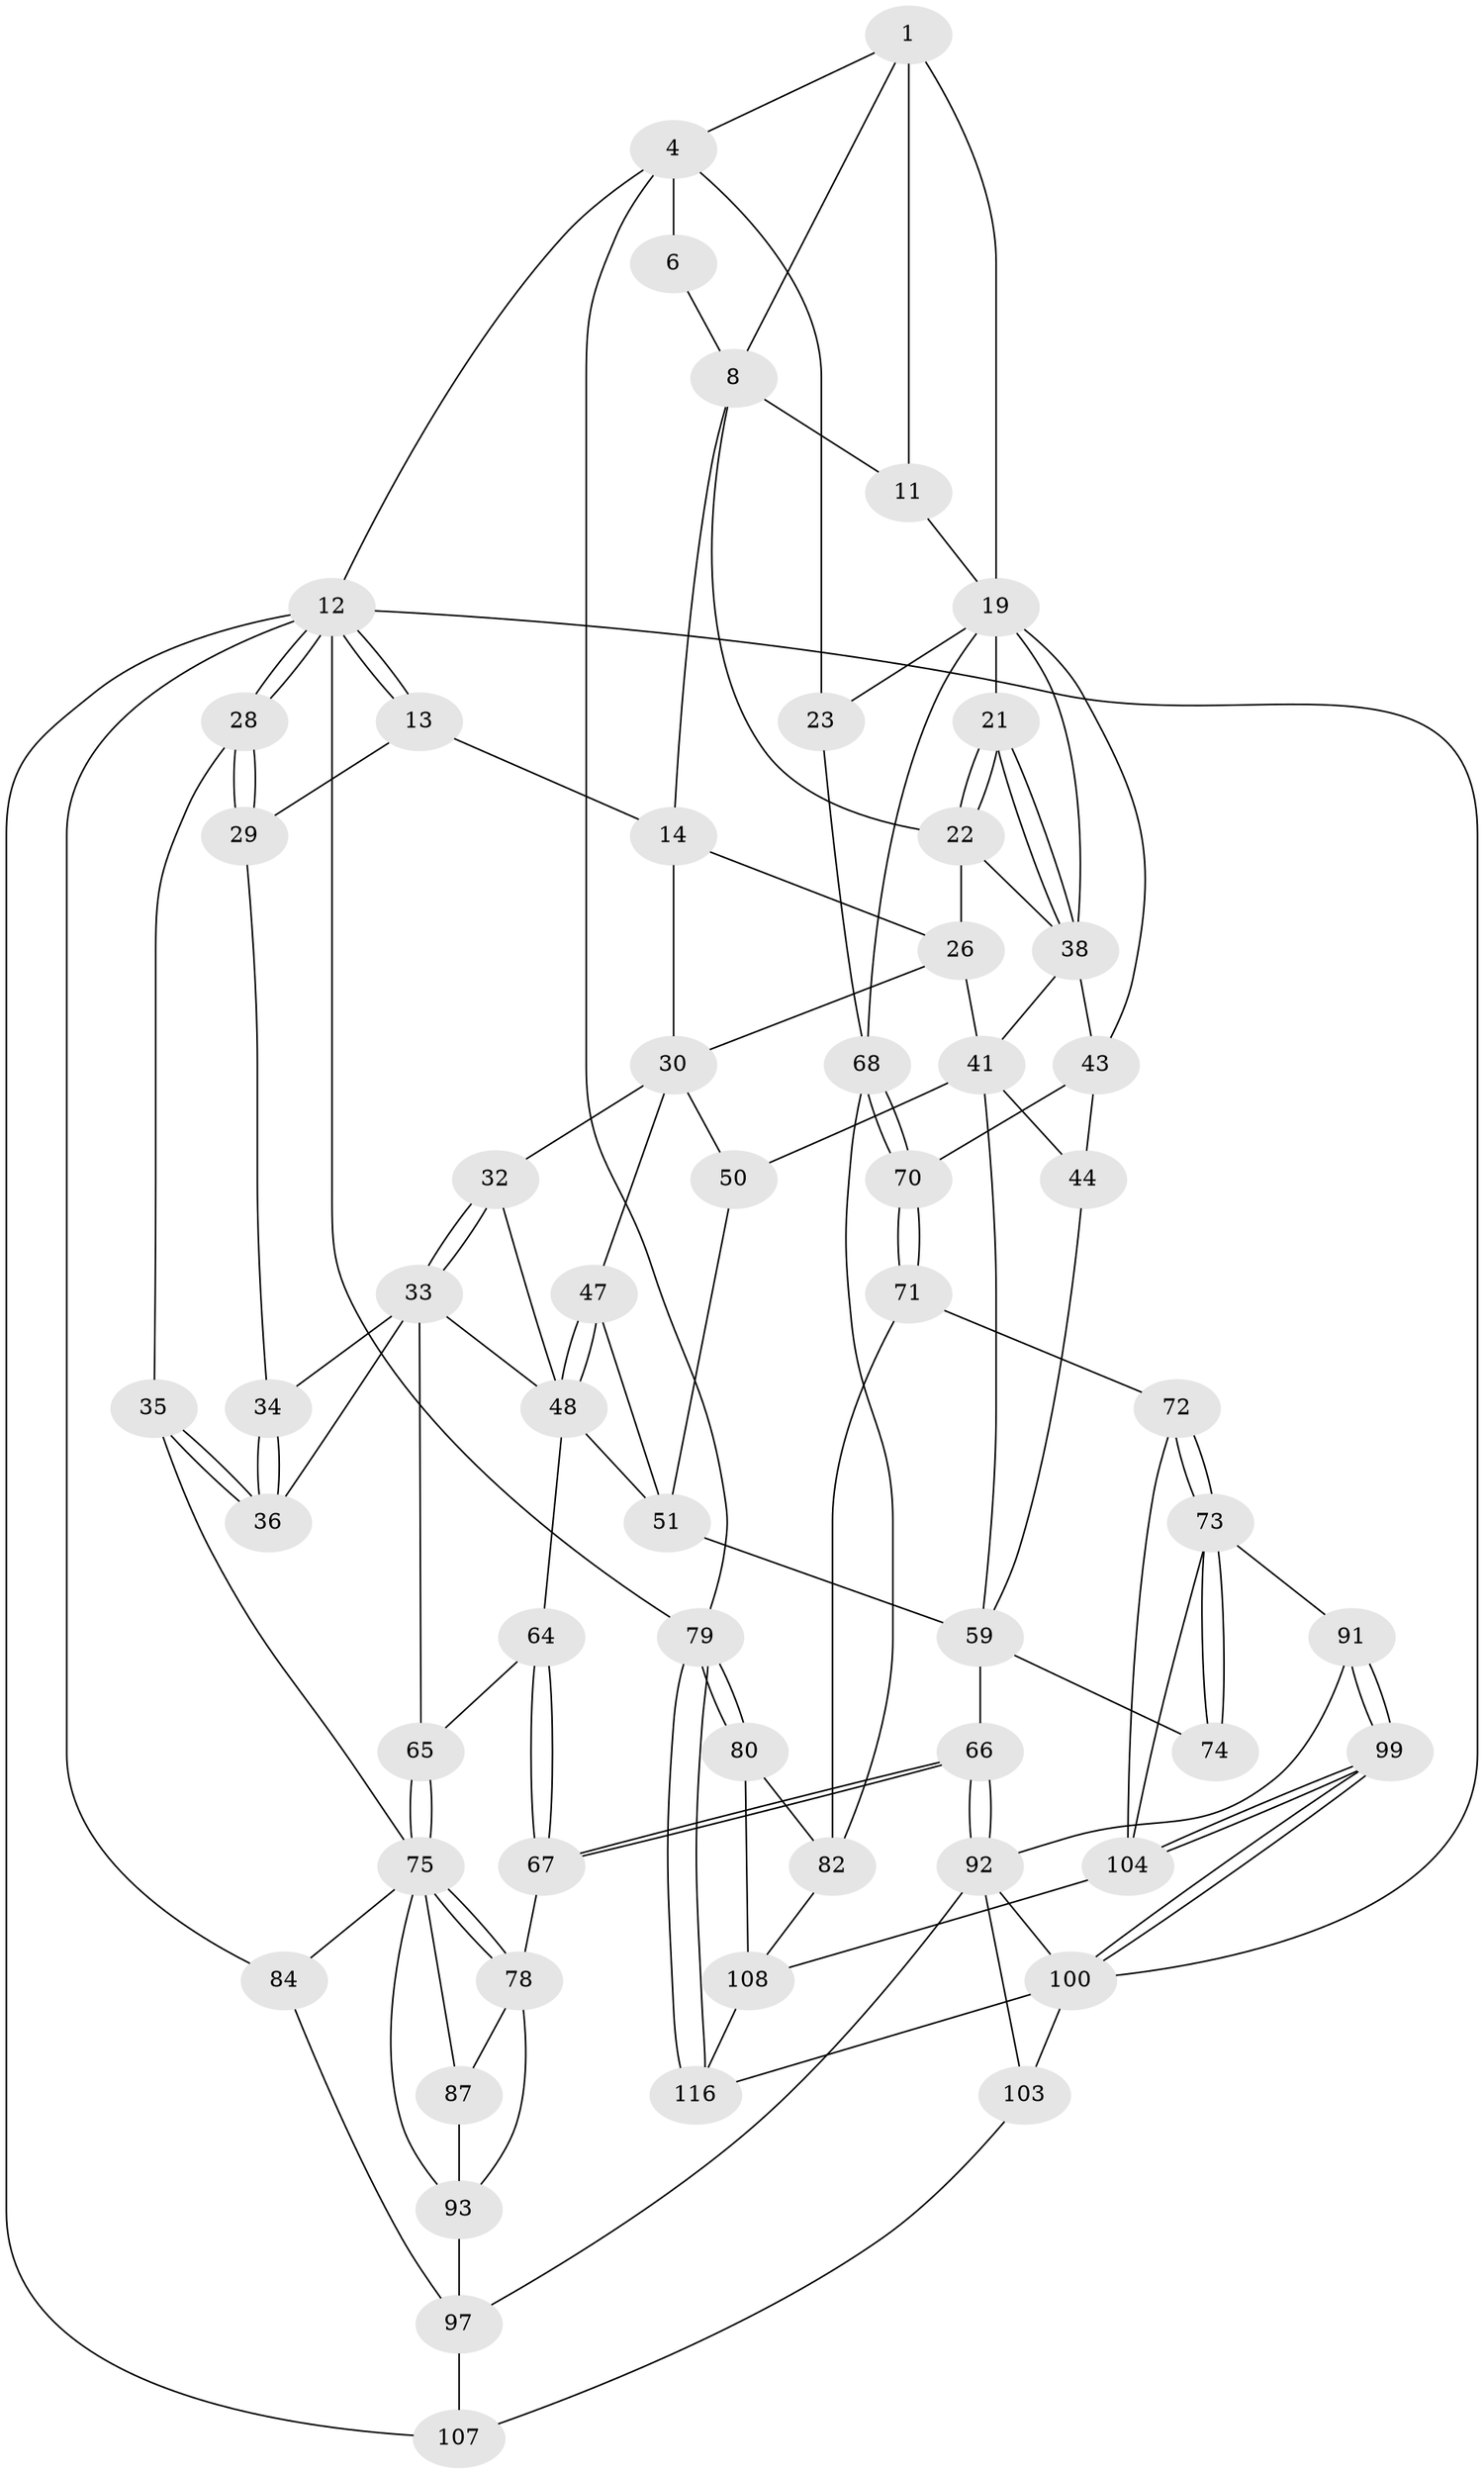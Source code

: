 // original degree distribution, {3: 0.017241379310344827, 5: 0.5, 6: 0.23275862068965517, 4: 0.25}
// Generated by graph-tools (version 1.1) at 2025/16/03/09/25 04:16:48]
// undirected, 58 vertices, 132 edges
graph export_dot {
graph [start="1"]
  node [color=gray90,style=filled];
  1 [pos="+0.7440505077338411+0",super="+7+2"];
  4 [pos="+1+0.012981871684629885",super="+5"];
  6 [pos="+0.7422047299363219+0",super="+10"];
  8 [pos="+0.5388797239531797+0.11993740101031888",super="+9+18"];
  11 [pos="+0.7352912596562142+0.06036003935052366",super="+17"];
  12 [pos="+0+0",super="+85"];
  13 [pos="+0.20562358125090013+0",super="+16"];
  14 [pos="+0.3660504982476129+0.17445946237941773",super="+15"];
  19 [pos="+0.813742184811719+0.15537185211133314",super="+20"];
  21 [pos="+0.7700892194339566+0.28349218546772287"];
  22 [pos="+0.6042933108040539+0.2085099323670931",super="+25"];
  23 [pos="+1+0.30201924521869616"];
  26 [pos="+0.5416621725276208+0.3209362454950423",super="+27"];
  28 [pos="+0+0"];
  29 [pos="+0.18480329958737723+0.18238143701509332"];
  30 [pos="+0.3271350464299979+0.32240141228754243",super="+37+31"];
  32 [pos="+0.3222778680608947+0.3265246012894436"];
  33 [pos="+0.17829641075878314+0.3760978768558434",super="+56"];
  34 [pos="+0.17065507691912968+0.20617626040172296"];
  35 [pos="+0+0.3432005218555109"];
  36 [pos="+0+0.34276490651614083"];
  38 [pos="+0.7730501988780167+0.3422126814940301",super="+39"];
  41 [pos="+0.6472787753527067+0.36950801553997814",super="+42+45"];
  43 [pos="+0.7517464183139564+0.4208018426914325",super="+55"];
  44 [pos="+0.7029284286742717+0.44297056274428537"];
  47 [pos="+0.34071021771674787+0.39240100302624764"];
  48 [pos="+0.32942698442994733+0.4369653288255518",super="+49+58"];
  50 [pos="+0.4738580877206007+0.36496697334419415"];
  51 [pos="+0.4486321264183403+0.4033277427614245",super="+57"];
  59 [pos="+0.5568565849954451+0.500768939000715",super="+60+63"];
  64 [pos="+0.2755917735735396+0.4834853016654194"];
  65 [pos="+0.16456901753984315+0.4650132127207485"];
  66 [pos="+0.4082758123876306+0.6414142607883476"];
  67 [pos="+0.32584340598098893+0.6379157187041511"];
  68 [pos="+0.9789497351459088+0.4505099217428777",super="+69"];
  70 [pos="+0.8128013390432447+0.589136646102241"];
  71 [pos="+0.7893167599355447+0.7019281933061657"];
  72 [pos="+0.7808295076811621+0.7016185945585685"];
  73 [pos="+0.7581766631902787+0.7002234515577637",super="+90"];
  74 [pos="+0.6868125358886388+0.6092998875399706"];
  75 [pos="+0.15782002240650841+0.5509764120133825",super="+76"];
  78 [pos="+0.3135662657369655+0.6390671336115065",super="+86"];
  79 [pos="+1+1"];
  80 [pos="+1+0.9100221334142304",super="+81"];
  82 [pos="+1+0.5663008910970058",super="+89"];
  84 [pos="+0+0.9844986326931234"];
  87 [pos="+0.20507390598323103+0.7089327321859595",super="+88"];
  91 [pos="+0.4572071703668983+0.6833750954373448"];
  92 [pos="+0.41633439561715424+0.6569500286337504",super="+95"];
  93 [pos="+0.07975659652251825+0.7626625982517582",super="+94"];
  97 [pos="+0.22372194870119536+0.8148299572289737",super="+102"];
  99 [pos="+0.5566293697960297+0.9135666382921872"];
  100 [pos="+0.5257623761323708+0.9506309723457668",super="+101+114"];
  103 [pos="+0.3272360879659247+0.9287736773973313",super="+106"];
  104 [pos="+0.5792944164283443+0.9037460966951636",super="+105"];
  107 [pos="+0.2296875752762479+0.9263896291365039"];
  108 [pos="+0.8217285779470537+0.76048018478026",super="+109"];
  116 [pos="+0.8148127235636254+1"];
  1 -- 8;
  1 -- 11 [weight=2];
  1 -- 19;
  1 -- 4;
  4 -- 23;
  4 -- 12;
  4 -- 6;
  4 -- 79;
  6 -- 8;
  8 -- 14;
  8 -- 11;
  8 -- 22;
  11 -- 19;
  12 -- 13;
  12 -- 13;
  12 -- 28;
  12 -- 28;
  12 -- 84;
  12 -- 100;
  12 -- 107;
  12 -- 79;
  13 -- 29;
  13 -- 14;
  14 -- 30;
  14 -- 26;
  19 -- 68;
  19 -- 21;
  19 -- 38;
  19 -- 23;
  19 -- 43;
  21 -- 22;
  21 -- 22;
  21 -- 38;
  21 -- 38;
  22 -- 38;
  22 -- 26;
  23 -- 68;
  26 -- 41;
  26 -- 30;
  28 -- 29;
  28 -- 29;
  28 -- 35;
  29 -- 34;
  30 -- 50;
  30 -- 32;
  30 -- 47;
  32 -- 33;
  32 -- 33;
  32 -- 48;
  33 -- 34;
  33 -- 48;
  33 -- 36;
  33 -- 65;
  34 -- 36;
  34 -- 36;
  35 -- 36;
  35 -- 36;
  35 -- 75;
  38 -- 43;
  38 -- 41;
  41 -- 50;
  41 -- 59;
  41 -- 44;
  43 -- 44;
  43 -- 70;
  44 -- 59;
  47 -- 48;
  47 -- 48;
  47 -- 51;
  48 -- 64;
  48 -- 51;
  50 -- 51;
  51 -- 59;
  59 -- 74 [weight=2];
  59 -- 66;
  64 -- 65;
  64 -- 67;
  64 -- 67;
  65 -- 75;
  65 -- 75;
  66 -- 67;
  66 -- 67;
  66 -- 92;
  66 -- 92;
  67 -- 78;
  68 -- 70;
  68 -- 70;
  68 -- 82;
  70 -- 71;
  70 -- 71;
  71 -- 72;
  71 -- 82;
  72 -- 73;
  72 -- 73;
  72 -- 104;
  73 -- 74;
  73 -- 74;
  73 -- 104;
  73 -- 91;
  75 -- 78;
  75 -- 78;
  75 -- 84;
  75 -- 87;
  75 -- 93;
  78 -- 87;
  78 -- 93;
  79 -- 80;
  79 -- 80;
  79 -- 116;
  79 -- 116;
  80 -- 82;
  80 -- 108 [weight=2];
  82 -- 108;
  84 -- 97;
  87 -- 93 [weight=2];
  91 -- 92;
  91 -- 99;
  91 -- 99;
  92 -- 97;
  92 -- 103;
  92 -- 100;
  93 -- 97;
  97 -- 107;
  99 -- 100;
  99 -- 100;
  99 -- 104;
  99 -- 104;
  100 -- 103 [weight=2];
  100 -- 116;
  103 -- 107;
  104 -- 108;
  108 -- 116;
}
